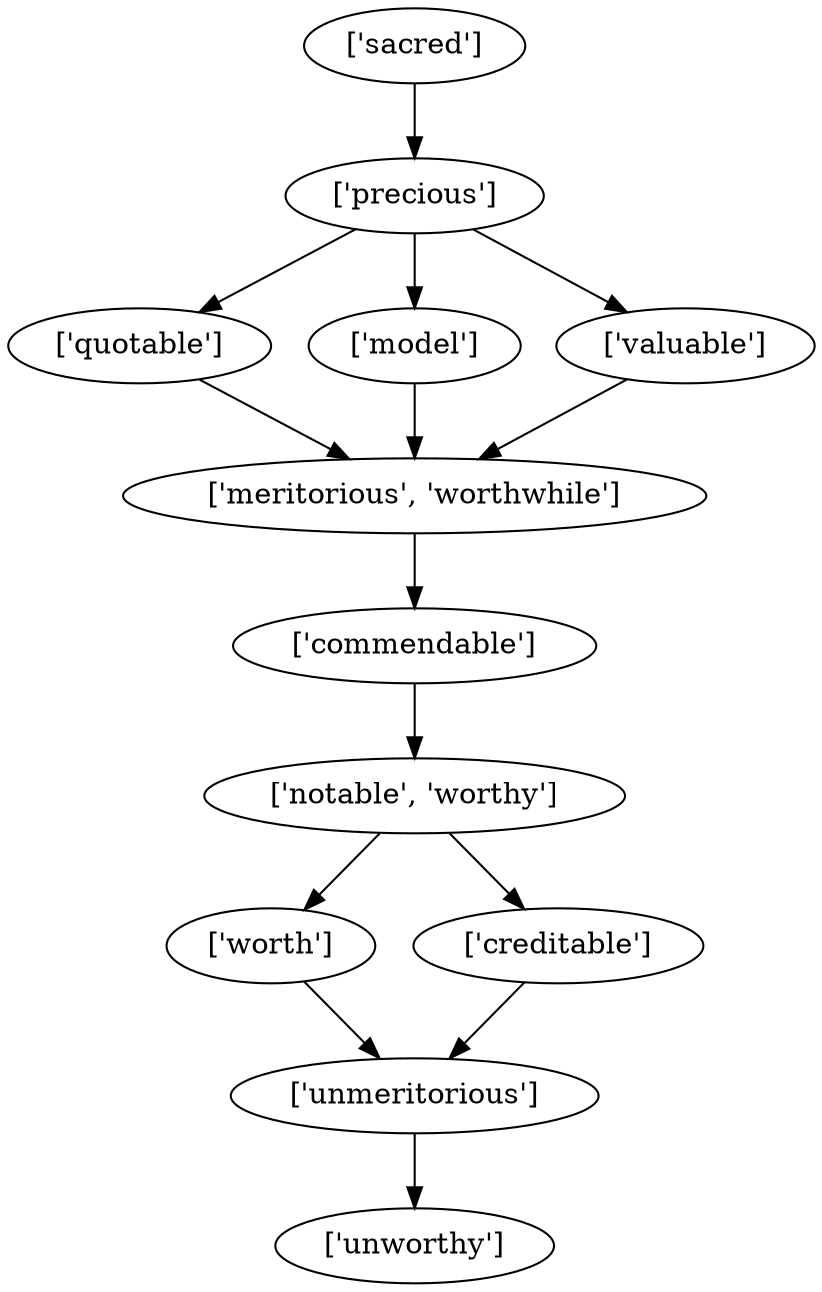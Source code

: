 strict digraph  {
	"['worth']" -> "['unmeritorious']";
	"['unmeritorious']" -> "['unworthy']";
	"['precious']" -> "['quotable']";
	"['precious']" -> "['model']";
	"['precious']" -> "['valuable']";
	"['quotable']" -> "['meritorious', 'worthwhile']";
	"['model']" -> "['meritorious', 'worthwhile']";
	"['valuable']" -> "['meritorious', 'worthwhile']";
	"['meritorious', 'worthwhile']" -> "['commendable']";
	"['commendable']" -> "['notable', 'worthy']";
	"['notable', 'worthy']" -> "['worth']";
	"['notable', 'worthy']" -> "['creditable']";
	"['sacred']" -> "['precious']";
	"['creditable']" -> "['unmeritorious']";
}
